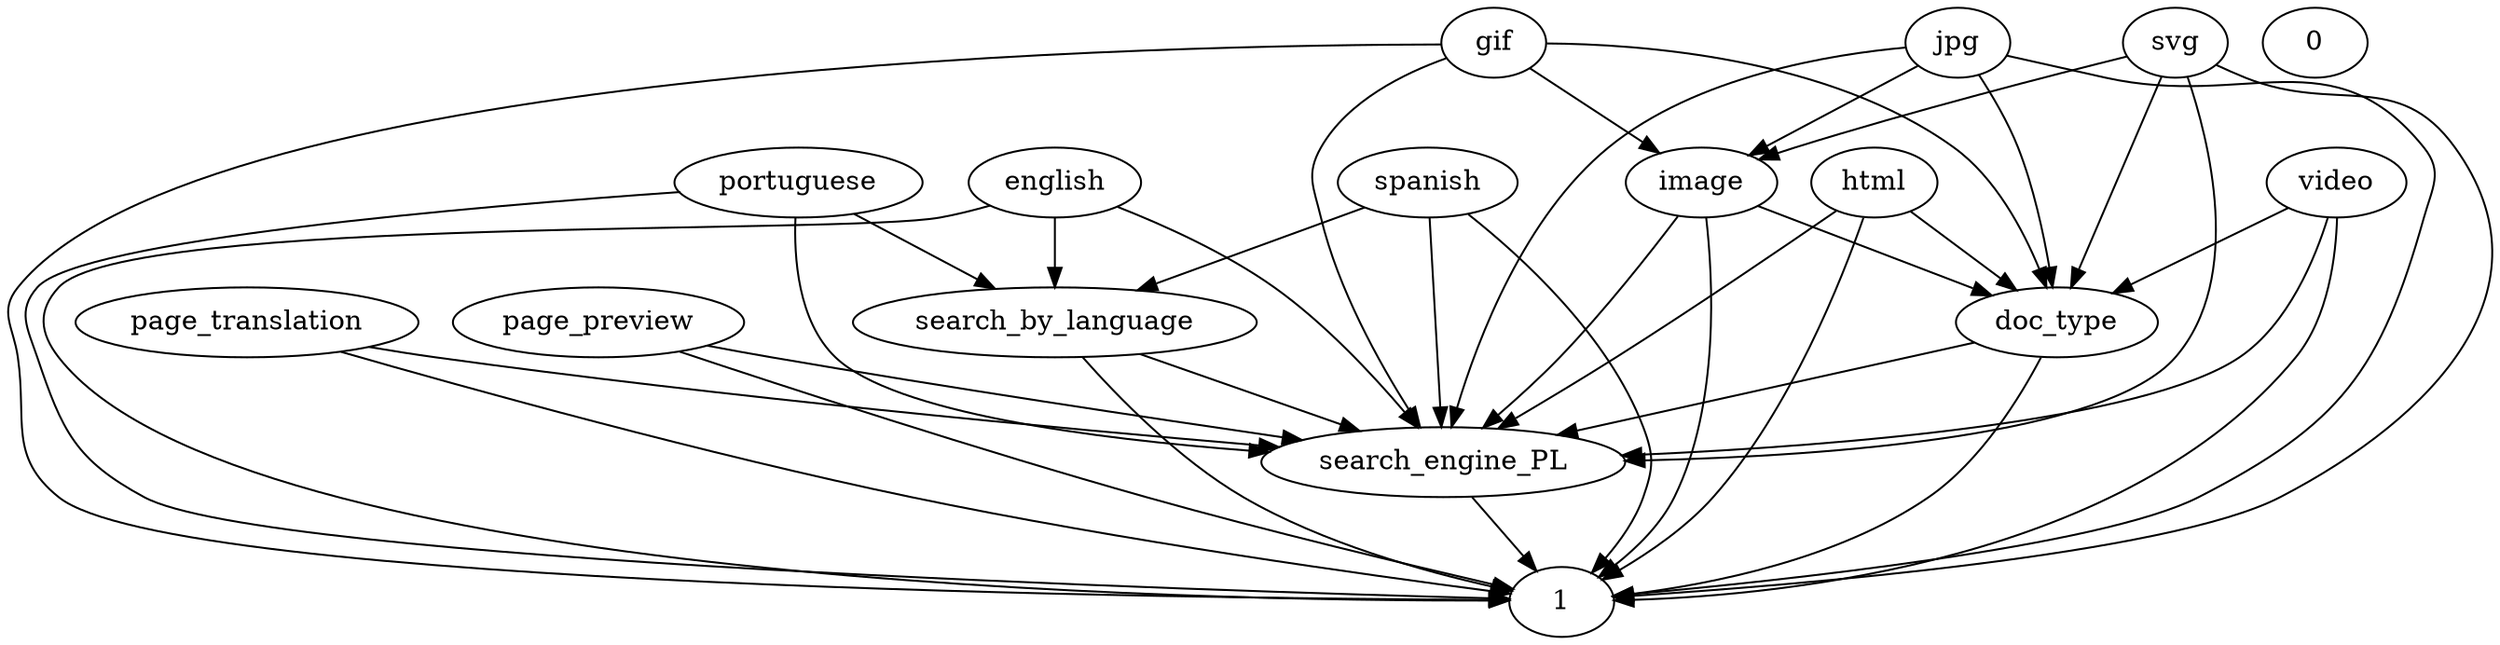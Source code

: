 digraph G {
  portuguese;
  page_translation;
  doc_type;
  spanish;
  gif;
  page_preview;
  search_engine_PL;
  search_by_language;
  image;
  video;
  0;
  html;
  jpg;
  svg;
  1;
  english;
  jpg -> image;
  search_engine_PL -> 1;
  portuguese -> search_by_language;
  page_preview -> search_engine_PL;
  english -> search_by_language;
  video -> doc_type;
  gif -> image;
  svg -> image;
  html -> doc_type;
  doc_type -> search_engine_PL;
  search_by_language -> search_engine_PL;
  spanish -> search_by_language;
  image -> doc_type;
  page_translation -> search_engine_PL;
  portuguese -> search_engine_PL;
  page_translation -> 1;
  doc_type -> 1;
  spanish -> search_engine_PL;
  gif -> doc_type;
  page_preview -> 1;
  search_by_language -> 1;
  image -> 1;
  image -> search_engine_PL;
  video -> 1;
  video -> search_engine_PL;
  html -> 1;
  html -> search_engine_PL;
  jpg -> doc_type;
  jpg -> search_engine_PL;
  jpg -> 1;
  svg -> doc_type;
  svg -> search_engine_PL;
  svg -> 1;
  english -> 1;
  english -> search_engine_PL;
  portuguese -> 1;
  spanish -> 1;
  gif -> search_engine_PL;
  gif -> 1;
}
